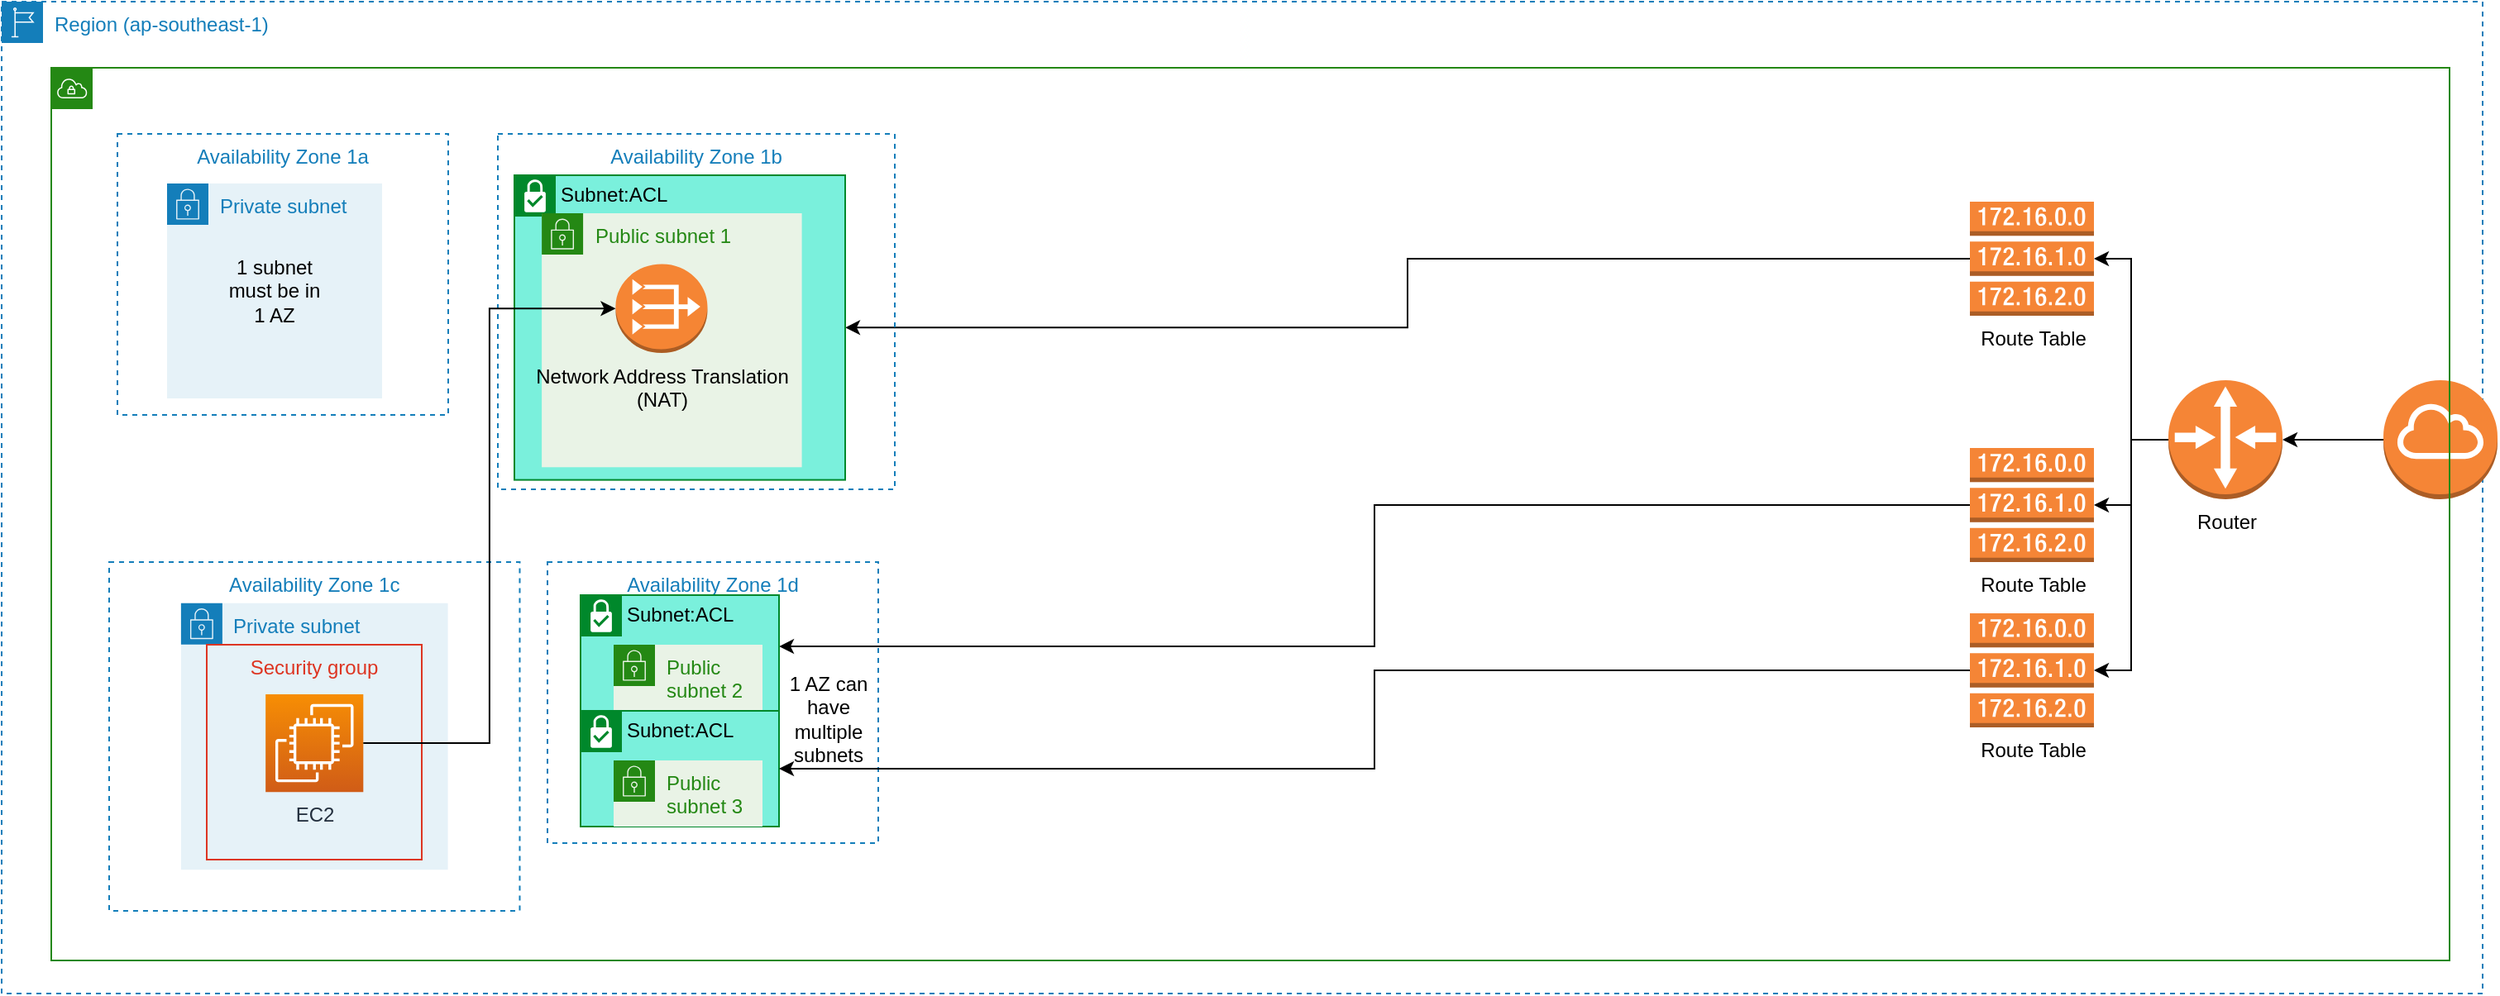 <mxfile version="16.1.0" type="github">
  <diagram id="UTCtvc4WqDtAEl09huPs" name="Page-1">
    <mxGraphModel dx="962" dy="930" grid="1" gridSize="10" guides="1" tooltips="1" connect="1" arrows="1" fold="1" page="1" pageScale="1" pageWidth="850" pageHeight="1100" math="0" shadow="0">
      <root>
        <mxCell id="0" />
        <mxCell id="1" parent="0" />
        <mxCell id="Ejb-mYYM1d8D_vP1t5c7-2" value="Region (ap-southeast-1)" style="points=[[0,0],[0.25,0],[0.5,0],[0.75,0],[1,0],[1,0.25],[1,0.5],[1,0.75],[1,1],[0.75,1],[0.5,1],[0.25,1],[0,1],[0,0.75],[0,0.5],[0,0.25]];outlineConnect=0;gradientColor=none;html=1;whiteSpace=wrap;fontSize=12;fontStyle=0;container=1;pointerEvents=0;collapsible=0;recursiveResize=0;shape=mxgraph.aws4.group;grIcon=mxgraph.aws4.group_region;strokeColor=#147EBA;fillColor=none;verticalAlign=top;align=left;spacingLeft=30;fontColor=#147EBA;dashed=1;" parent="1" vertex="1">
          <mxGeometry x="60" y="210" width="1500" height="600" as="geometry" />
        </mxCell>
        <mxCell id="Ejb-mYYM1d8D_vP1t5c7-3" value="Availability Zone 1a" style="fillColor=none;strokeColor=#147EBA;dashed=1;verticalAlign=top;fontStyle=0;fontColor=#147EBA;" parent="Ejb-mYYM1d8D_vP1t5c7-2" vertex="1">
          <mxGeometry x="70" y="80" width="200" height="170" as="geometry" />
        </mxCell>
        <mxCell id="OQKpDVVZ5ywf6PsZfqJ8-32" value="" style="outlineConnect=0;dashed=0;verticalLabelPosition=bottom;verticalAlign=top;align=center;html=1;shape=mxgraph.aws3.internet_gateway;fillColor=#F58536;gradientColor=none;" vertex="1" parent="Ejb-mYYM1d8D_vP1t5c7-2">
          <mxGeometry x="1440" y="229" width="69" height="72" as="geometry" />
        </mxCell>
        <mxCell id="Ejb-mYYM1d8D_vP1t5c7-8" value="&amp;nbsp;" style="points=[[0,0],[0.25,0],[0.5,0],[0.75,0],[1,0],[1,0.25],[1,0.5],[1,0.75],[1,1],[0.75,1],[0.5,1],[0.25,1],[0,1],[0,0.75],[0,0.5],[0,0.25]];outlineConnect=0;gradientColor=none;html=1;whiteSpace=wrap;fontSize=12;fontStyle=0;container=1;pointerEvents=0;collapsible=0;recursiveResize=0;shape=mxgraph.aws4.group;grIcon=mxgraph.aws4.group_vpc;strokeColor=#248814;fillColor=none;verticalAlign=top;align=left;spacingLeft=30;fontColor=#AAB7B8;dashed=0;" parent="1" vertex="1">
          <mxGeometry x="90" y="250" width="1450" height="540" as="geometry" />
        </mxCell>
        <mxCell id="Ejb-mYYM1d8D_vP1t5c7-9" value="Private subnet" style="points=[[0,0],[0.25,0],[0.5,0],[0.75,0],[1,0],[1,0.25],[1,0.5],[1,0.75],[1,1],[0.75,1],[0.5,1],[0.25,1],[0,1],[0,0.75],[0,0.5],[0,0.25]];outlineConnect=0;gradientColor=none;html=1;whiteSpace=wrap;fontSize=12;fontStyle=0;container=1;pointerEvents=0;collapsible=0;recursiveResize=0;shape=mxgraph.aws4.group;grIcon=mxgraph.aws4.group_security_group;grStroke=0;strokeColor=#147EBA;fillColor=#E6F2F8;verticalAlign=top;align=left;spacingLeft=30;fontColor=#147EBA;dashed=0;" parent="Ejb-mYYM1d8D_vP1t5c7-8" vertex="1">
          <mxGeometry x="70" y="70" width="130" height="130" as="geometry" />
        </mxCell>
        <mxCell id="OQKpDVVZ5ywf6PsZfqJ8-1" value="1 subnet must be in 1 AZ" style="text;html=1;strokeColor=none;fillColor=none;align=center;verticalAlign=middle;whiteSpace=wrap;rounded=0;" vertex="1" parent="Ejb-mYYM1d8D_vP1t5c7-9">
          <mxGeometry x="35" y="50" width="60" height="30" as="geometry" />
        </mxCell>
        <mxCell id="OQKpDVVZ5ywf6PsZfqJ8-27" style="edgeStyle=orthogonalEdgeStyle;rounded=0;orthogonalLoop=1;jettySize=auto;html=1;entryX=1;entryY=0.5;entryDx=0;entryDy=0;entryPerimeter=0;" edge="1" parent="Ejb-mYYM1d8D_vP1t5c7-8" source="OQKpDVVZ5ywf6PsZfqJ8-12" target="OQKpDVVZ5ywf6PsZfqJ8-19">
          <mxGeometry relative="1" as="geometry" />
        </mxCell>
        <mxCell id="OQKpDVVZ5ywf6PsZfqJ8-28" style="edgeStyle=orthogonalEdgeStyle;rounded=0;orthogonalLoop=1;jettySize=auto;html=1;entryX=1;entryY=0.5;entryDx=0;entryDy=0;entryPerimeter=0;" edge="1" parent="Ejb-mYYM1d8D_vP1t5c7-8" source="OQKpDVVZ5ywf6PsZfqJ8-12" target="OQKpDVVZ5ywf6PsZfqJ8-26">
          <mxGeometry relative="1" as="geometry" />
        </mxCell>
        <mxCell id="OQKpDVVZ5ywf6PsZfqJ8-37" style="edgeStyle=orthogonalEdgeStyle;rounded=0;orthogonalLoop=1;jettySize=auto;html=1;entryX=1;entryY=0.5;entryDx=0;entryDy=0;entryPerimeter=0;" edge="1" parent="Ejb-mYYM1d8D_vP1t5c7-8" source="OQKpDVVZ5ywf6PsZfqJ8-12" target="OQKpDVVZ5ywf6PsZfqJ8-35">
          <mxGeometry relative="1" as="geometry" />
        </mxCell>
        <mxCell id="OQKpDVVZ5ywf6PsZfqJ8-12" value="Router" style="outlineConnect=0;dashed=0;verticalLabelPosition=bottom;verticalAlign=top;align=center;html=1;shape=mxgraph.aws3.router;fillColor=#F58536;gradientColor=none;" vertex="1" parent="Ejb-mYYM1d8D_vP1t5c7-8">
          <mxGeometry x="1280" y="189" width="69" height="72" as="geometry" />
        </mxCell>
        <mxCell id="OQKpDVVZ5ywf6PsZfqJ8-55" style="edgeStyle=orthogonalEdgeStyle;rounded=0;orthogonalLoop=1;jettySize=auto;html=1;" edge="1" parent="Ejb-mYYM1d8D_vP1t5c7-8" source="OQKpDVVZ5ywf6PsZfqJ8-19" target="OQKpDVVZ5ywf6PsZfqJ8-47">
          <mxGeometry relative="1" as="geometry" />
        </mxCell>
        <mxCell id="OQKpDVVZ5ywf6PsZfqJ8-19" value="Route Table" style="outlineConnect=0;dashed=0;verticalLabelPosition=bottom;verticalAlign=top;align=center;html=1;shape=mxgraph.aws3.route_table;fillColor=#F58536;gradientColor=none;" vertex="1" parent="Ejb-mYYM1d8D_vP1t5c7-8">
          <mxGeometry x="1160" y="81" width="75" height="69" as="geometry" />
        </mxCell>
        <mxCell id="OQKpDVVZ5ywf6PsZfqJ8-57" style="edgeStyle=orthogonalEdgeStyle;rounded=0;orthogonalLoop=1;jettySize=auto;html=1;entryX=1;entryY=0.443;entryDx=0;entryDy=0;entryPerimeter=0;" edge="1" parent="Ejb-mYYM1d8D_vP1t5c7-8" source="OQKpDVVZ5ywf6PsZfqJ8-26" target="OQKpDVVZ5ywf6PsZfqJ8-22">
          <mxGeometry relative="1" as="geometry" />
        </mxCell>
        <mxCell id="OQKpDVVZ5ywf6PsZfqJ8-26" value="Route Table" style="outlineConnect=0;dashed=0;verticalLabelPosition=bottom;verticalAlign=top;align=center;html=1;shape=mxgraph.aws3.route_table;fillColor=#F58536;gradientColor=none;" vertex="1" parent="Ejb-mYYM1d8D_vP1t5c7-8">
          <mxGeometry x="1160" y="230" width="75" height="69" as="geometry" />
        </mxCell>
        <mxCell id="OQKpDVVZ5ywf6PsZfqJ8-35" value="Route Table" style="outlineConnect=0;dashed=0;verticalLabelPosition=bottom;verticalAlign=top;align=center;html=1;shape=mxgraph.aws3.route_table;fillColor=#F58536;gradientColor=none;" vertex="1" parent="Ejb-mYYM1d8D_vP1t5c7-8">
          <mxGeometry x="1160" y="330" width="75" height="69" as="geometry" />
        </mxCell>
        <mxCell id="OQKpDVVZ5ywf6PsZfqJ8-45" value="" style="group" vertex="1" connectable="0" parent="Ejb-mYYM1d8D_vP1t5c7-8">
          <mxGeometry x="270" y="40" width="240" height="215" as="geometry" />
        </mxCell>
        <mxCell id="OQKpDVVZ5ywf6PsZfqJ8-46" value="Availability Zone 1b" style="fillColor=none;strokeColor=#147EBA;dashed=1;verticalAlign=top;fontStyle=0;fontColor=#147EBA;" vertex="1" parent="OQKpDVVZ5ywf6PsZfqJ8-45">
          <mxGeometry width="240.0" height="215" as="geometry" />
        </mxCell>
        <mxCell id="OQKpDVVZ5ywf6PsZfqJ8-47" value="Subnet:ACL" style="shape=mxgraph.ibm.box;prType=subnet;fontStyle=0;verticalAlign=top;align=left;spacingLeft=32;spacingTop=4;fillColor=#7AF0DC;rounded=0;whiteSpace=wrap;html=1;strokeColor=#00882B;strokeWidth=1;dashed=0;container=1;spacing=-4;collapsible=0;expand=0;recursiveResize=0;" vertex="1" parent="OQKpDVVZ5ywf6PsZfqJ8-45">
          <mxGeometry x="10" y="25.01" width="200" height="184.29" as="geometry" />
        </mxCell>
        <mxCell id="OQKpDVVZ5ywf6PsZfqJ8-48" value="Public subnet 1" style="points=[[0,0],[0.25,0],[0.5,0],[0.75,0],[1,0],[1,0.25],[1,0.5],[1,0.75],[1,1],[0.75,1],[0.5,1],[0.25,1],[0,1],[0,0.75],[0,0.5],[0,0.25]];outlineConnect=0;gradientColor=none;html=1;whiteSpace=wrap;fontSize=12;fontStyle=0;container=1;pointerEvents=0;collapsible=0;recursiveResize=0;shape=mxgraph.aws4.group;grIcon=mxgraph.aws4.group_security_group;grStroke=0;strokeColor=#248814;fillColor=#E9F3E6;verticalAlign=top;align=left;spacingLeft=30;fontColor=#248814;" vertex="1" parent="OQKpDVVZ5ywf6PsZfqJ8-47">
          <mxGeometry x="16.552" y="23.036" width="157.241" height="153.571" as="geometry" />
        </mxCell>
        <mxCell id="OQKpDVVZ5ywf6PsZfqJ8-49" value="Network Address Translation&lt;br&gt;(NAT)" style="outlineConnect=0;dashed=0;verticalLabelPosition=bottom;verticalAlign=top;align=center;html=1;shape=mxgraph.aws3.vpc_nat_gateway;fillColor=#F58534;gradientColor=none;" vertex="1" parent="OQKpDVVZ5ywf6PsZfqJ8-47">
          <mxGeometry x="61.208" y="53.75" width="55.514" height="53.75" as="geometry" />
        </mxCell>
        <mxCell id="OQKpDVVZ5ywf6PsZfqJ8-41" value="" style="group" vertex="1" connectable="0" parent="Ejb-mYYM1d8D_vP1t5c7-8">
          <mxGeometry x="35" y="299" width="248.24" height="211" as="geometry" />
        </mxCell>
        <mxCell id="OQKpDVVZ5ywf6PsZfqJ8-42" value="Availability Zone 1c" style="fillColor=none;strokeColor=#147EBA;dashed=1;verticalAlign=top;fontStyle=0;fontColor=#147EBA;" vertex="1" parent="OQKpDVVZ5ywf6PsZfqJ8-41">
          <mxGeometry width="248.24" height="211" as="geometry" />
        </mxCell>
        <mxCell id="OQKpDVVZ5ywf6PsZfqJ8-43" value="Private subnet" style="points=[[0,0],[0.25,0],[0.5,0],[0.75,0],[1,0],[1,0.25],[1,0.5],[1,0.75],[1,1],[0.75,1],[0.5,1],[0.25,1],[0,1],[0,0.75],[0,0.5],[0,0.25]];outlineConnect=0;gradientColor=none;html=1;whiteSpace=wrap;fontSize=12;fontStyle=0;container=1;pointerEvents=0;collapsible=0;recursiveResize=0;shape=mxgraph.aws4.group;grIcon=mxgraph.aws4.group_security_group;grStroke=0;strokeColor=#147EBA;fillColor=#E6F2F8;verticalAlign=top;align=left;spacingLeft=30;fontColor=#147EBA;dashed=0;" vertex="1" parent="OQKpDVVZ5ywf6PsZfqJ8-41">
          <mxGeometry x="43.442" y="24.824" width="161.356" height="161.353" as="geometry" />
        </mxCell>
        <mxCell id="OQKpDVVZ5ywf6PsZfqJ8-60" value="Security group" style="fillColor=none;strokeColor=#DD3522;verticalAlign=top;fontStyle=0;fontColor=#DD3522;" vertex="1" parent="OQKpDVVZ5ywf6PsZfqJ8-43">
          <mxGeometry x="15.558" y="25.176" width="130" height="130" as="geometry" />
        </mxCell>
        <mxCell id="OQKpDVVZ5ywf6PsZfqJ8-51" value="EC2" style="sketch=0;points=[[0,0,0],[0.25,0,0],[0.5,0,0],[0.75,0,0],[1,0,0],[0,1,0],[0.25,1,0],[0.5,1,0],[0.75,1,0],[1,1,0],[0,0.25,0],[0,0.5,0],[0,0.75,0],[1,0.25,0],[1,0.5,0],[1,0.75,0]];outlineConnect=0;fontColor=#232F3E;gradientColor=#F78E04;gradientDirection=north;fillColor=#D05C17;strokeColor=#ffffff;dashed=0;verticalLabelPosition=bottom;verticalAlign=top;align=center;html=1;fontSize=12;fontStyle=0;aspect=fixed;shape=mxgraph.aws4.resourceIcon;resIcon=mxgraph.aws4.ec2;" vertex="1" parent="OQKpDVVZ5ywf6PsZfqJ8-41">
          <mxGeometry x="94.582" y="80.004" width="59.08" height="59.08" as="geometry" />
        </mxCell>
        <mxCell id="Ejb-mYYM1d8D_vP1t5c7-6" value="Availability Zone 1d" style="fillColor=none;strokeColor=#147EBA;dashed=1;verticalAlign=top;fontStyle=0;fontColor=#147EBA;" parent="Ejb-mYYM1d8D_vP1t5c7-8" vertex="1">
          <mxGeometry x="300" y="299" width="200" height="170" as="geometry" />
        </mxCell>
        <mxCell id="OQKpDVVZ5ywf6PsZfqJ8-22" value="Subnet:ACL" style="shape=mxgraph.ibm.box;prType=subnet;fontStyle=0;verticalAlign=top;align=left;spacingLeft=32;spacingTop=4;fillColor=#7AF0DC;rounded=0;whiteSpace=wrap;html=1;strokeColor=#00882B;strokeWidth=1;dashed=0;container=1;spacing=-4;collapsible=0;expand=0;recursiveResize=0;" vertex="1" parent="Ejb-mYYM1d8D_vP1t5c7-8">
          <mxGeometry x="320" y="319" width="120" height="70" as="geometry" />
        </mxCell>
        <mxCell id="OQKpDVVZ5ywf6PsZfqJ8-23" value="Public subnet 2" style="points=[[0,0],[0.25,0],[0.5,0],[0.75,0],[1,0],[1,0.25],[1,0.5],[1,0.75],[1,1],[0.75,1],[0.5,1],[0.25,1],[0,1],[0,0.75],[0,0.5],[0,0.25]];outlineConnect=0;gradientColor=none;html=1;whiteSpace=wrap;fontSize=12;fontStyle=0;container=1;pointerEvents=0;collapsible=0;recursiveResize=0;shape=mxgraph.aws4.group;grIcon=mxgraph.aws4.group_security_group;grStroke=0;strokeColor=#248814;fillColor=#E9F3E6;verticalAlign=top;align=left;spacingLeft=30;fontColor=#248814;" vertex="1" parent="OQKpDVVZ5ywf6PsZfqJ8-22">
          <mxGeometry x="20" y="30" width="90" height="40" as="geometry" />
        </mxCell>
        <mxCell id="OQKpDVVZ5ywf6PsZfqJ8-24" value="Subnet:ACL" style="shape=mxgraph.ibm.box;prType=subnet;fontStyle=0;verticalAlign=top;align=left;spacingLeft=32;spacingTop=4;fillColor=#7AF0DC;rounded=0;whiteSpace=wrap;html=1;strokeColor=#00882B;strokeWidth=1;dashed=0;container=1;spacing=-4;collapsible=0;expand=0;recursiveResize=0;" vertex="1" parent="Ejb-mYYM1d8D_vP1t5c7-8">
          <mxGeometry x="320" y="389" width="120" height="70" as="geometry" />
        </mxCell>
        <mxCell id="OQKpDVVZ5ywf6PsZfqJ8-25" value="Public subnet 3" style="points=[[0,0],[0.25,0],[0.5,0],[0.75,0],[1,0],[1,0.25],[1,0.5],[1,0.75],[1,1],[0.75,1],[0.5,1],[0.25,1],[0,1],[0,0.75],[0,0.5],[0,0.25]];outlineConnect=0;gradientColor=none;html=1;whiteSpace=wrap;fontSize=12;fontStyle=0;container=1;pointerEvents=0;collapsible=0;recursiveResize=0;shape=mxgraph.aws4.group;grIcon=mxgraph.aws4.group_security_group;grStroke=0;strokeColor=#248814;fillColor=#E9F3E6;verticalAlign=top;align=left;spacingLeft=30;fontColor=#248814;" vertex="1" parent="OQKpDVVZ5ywf6PsZfqJ8-24">
          <mxGeometry x="20" y="30" width="90" height="40" as="geometry" />
        </mxCell>
        <mxCell id="OQKpDVVZ5ywf6PsZfqJ8-3" value="1 AZ can have multiple subnets" style="text;html=1;strokeColor=none;fillColor=none;align=center;verticalAlign=middle;whiteSpace=wrap;rounded=0;" vertex="1" parent="Ejb-mYYM1d8D_vP1t5c7-8">
          <mxGeometry x="440" y="379" width="60" height="30" as="geometry" />
        </mxCell>
        <mxCell id="OQKpDVVZ5ywf6PsZfqJ8-36" style="edgeStyle=orthogonalEdgeStyle;rounded=0;orthogonalLoop=1;jettySize=auto;html=1;" edge="1" parent="Ejb-mYYM1d8D_vP1t5c7-8" source="OQKpDVVZ5ywf6PsZfqJ8-35" target="OQKpDVVZ5ywf6PsZfqJ8-24">
          <mxGeometry relative="1" as="geometry" />
        </mxCell>
        <mxCell id="OQKpDVVZ5ywf6PsZfqJ8-56" style="edgeStyle=orthogonalEdgeStyle;rounded=0;orthogonalLoop=1;jettySize=auto;html=1;entryX=0;entryY=0.5;entryDx=0;entryDy=0;entryPerimeter=0;" edge="1" parent="Ejb-mYYM1d8D_vP1t5c7-8" source="OQKpDVVZ5ywf6PsZfqJ8-51" target="OQKpDVVZ5ywf6PsZfqJ8-49">
          <mxGeometry relative="1" as="geometry" />
        </mxCell>
        <mxCell id="OQKpDVVZ5ywf6PsZfqJ8-33" style="edgeStyle=orthogonalEdgeStyle;rounded=0;orthogonalLoop=1;jettySize=auto;html=1;entryX=1;entryY=0.5;entryDx=0;entryDy=0;entryPerimeter=0;" edge="1" parent="1" source="OQKpDVVZ5ywf6PsZfqJ8-32" target="OQKpDVVZ5ywf6PsZfqJ8-12">
          <mxGeometry relative="1" as="geometry" />
        </mxCell>
      </root>
    </mxGraphModel>
  </diagram>
</mxfile>
